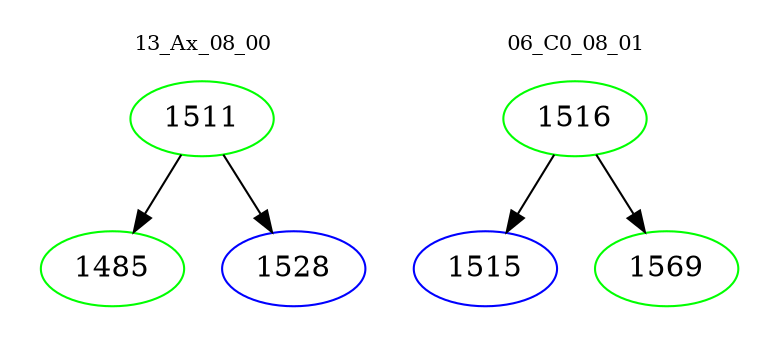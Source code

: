 digraph{
subgraph cluster_0 {
color = white
label = "13_Ax_08_00";
fontsize=10;
T0_1511 [label="1511", color="green"]
T0_1511 -> T0_1485 [color="black"]
T0_1485 [label="1485", color="green"]
T0_1511 -> T0_1528 [color="black"]
T0_1528 [label="1528", color="blue"]
}
subgraph cluster_1 {
color = white
label = "06_C0_08_01";
fontsize=10;
T1_1516 [label="1516", color="green"]
T1_1516 -> T1_1515 [color="black"]
T1_1515 [label="1515", color="blue"]
T1_1516 -> T1_1569 [color="black"]
T1_1569 [label="1569", color="green"]
}
}
